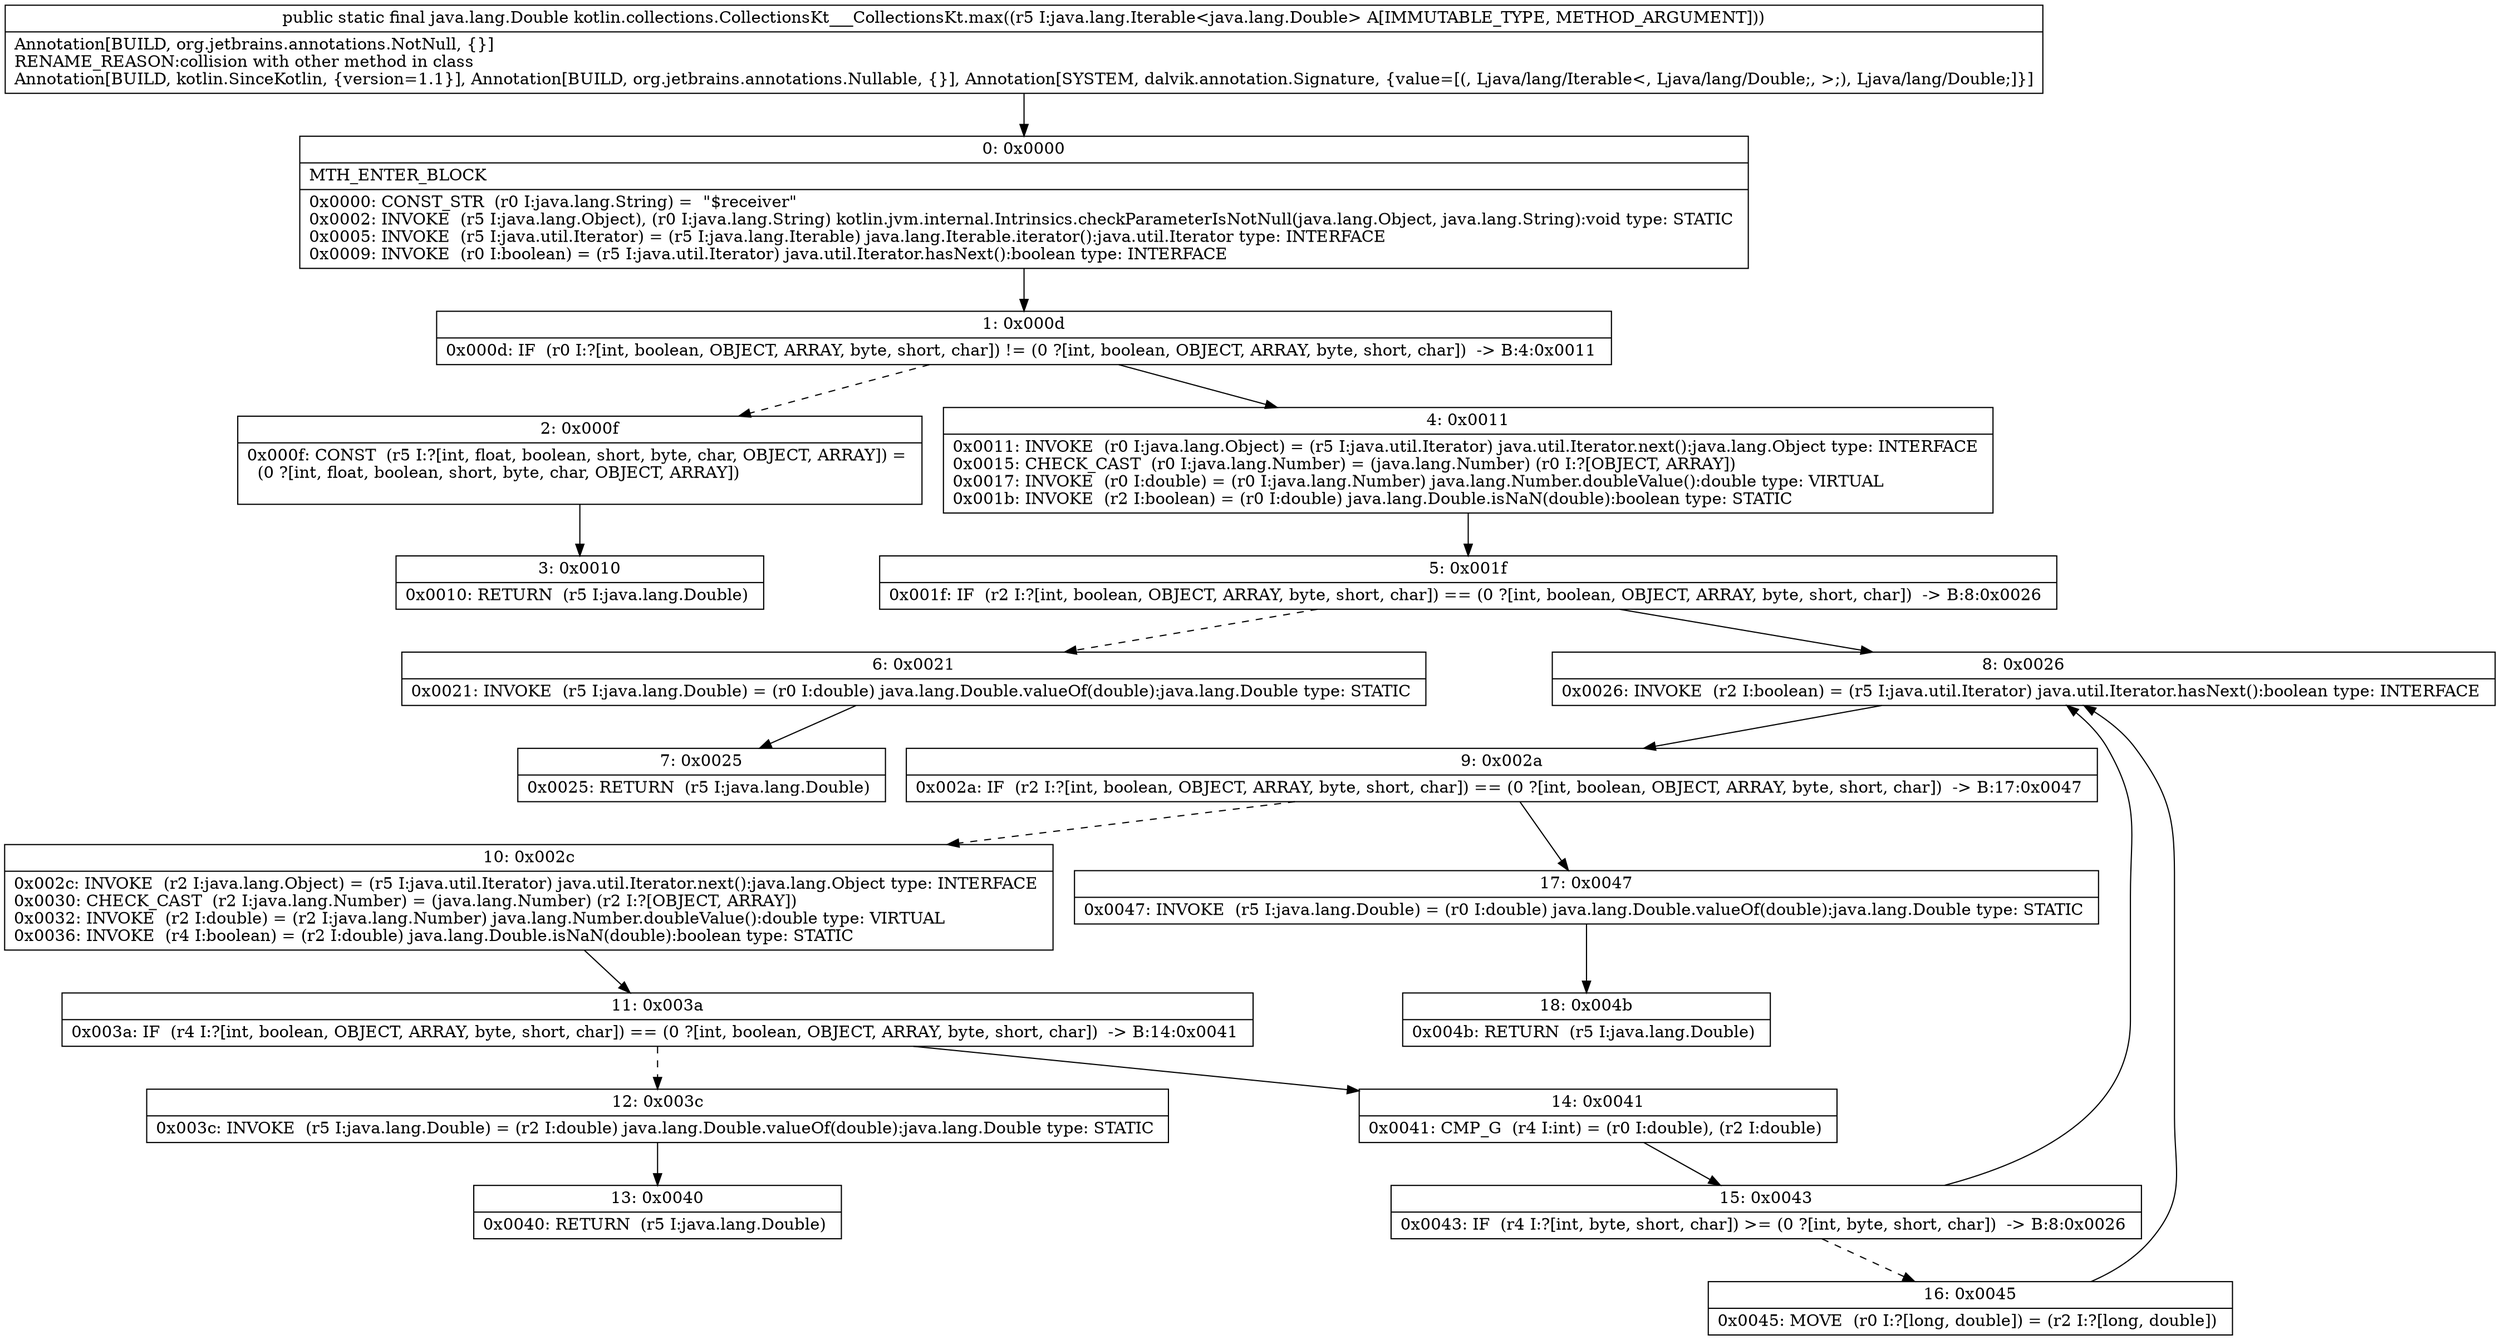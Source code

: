 digraph "CFG forkotlin.collections.CollectionsKt___CollectionsKt.max(Ljava\/lang\/Iterable;)Ljava\/lang\/Double;" {
Node_0 [shape=record,label="{0\:\ 0x0000|MTH_ENTER_BLOCK\l|0x0000: CONST_STR  (r0 I:java.lang.String) =  \"$receiver\" \l0x0002: INVOKE  (r5 I:java.lang.Object), (r0 I:java.lang.String) kotlin.jvm.internal.Intrinsics.checkParameterIsNotNull(java.lang.Object, java.lang.String):void type: STATIC \l0x0005: INVOKE  (r5 I:java.util.Iterator) = (r5 I:java.lang.Iterable) java.lang.Iterable.iterator():java.util.Iterator type: INTERFACE \l0x0009: INVOKE  (r0 I:boolean) = (r5 I:java.util.Iterator) java.util.Iterator.hasNext():boolean type: INTERFACE \l}"];
Node_1 [shape=record,label="{1\:\ 0x000d|0x000d: IF  (r0 I:?[int, boolean, OBJECT, ARRAY, byte, short, char]) != (0 ?[int, boolean, OBJECT, ARRAY, byte, short, char])  \-\> B:4:0x0011 \l}"];
Node_2 [shape=record,label="{2\:\ 0x000f|0x000f: CONST  (r5 I:?[int, float, boolean, short, byte, char, OBJECT, ARRAY]) = \l  (0 ?[int, float, boolean, short, byte, char, OBJECT, ARRAY])\l \l}"];
Node_3 [shape=record,label="{3\:\ 0x0010|0x0010: RETURN  (r5 I:java.lang.Double) \l}"];
Node_4 [shape=record,label="{4\:\ 0x0011|0x0011: INVOKE  (r0 I:java.lang.Object) = (r5 I:java.util.Iterator) java.util.Iterator.next():java.lang.Object type: INTERFACE \l0x0015: CHECK_CAST  (r0 I:java.lang.Number) = (java.lang.Number) (r0 I:?[OBJECT, ARRAY]) \l0x0017: INVOKE  (r0 I:double) = (r0 I:java.lang.Number) java.lang.Number.doubleValue():double type: VIRTUAL \l0x001b: INVOKE  (r2 I:boolean) = (r0 I:double) java.lang.Double.isNaN(double):boolean type: STATIC \l}"];
Node_5 [shape=record,label="{5\:\ 0x001f|0x001f: IF  (r2 I:?[int, boolean, OBJECT, ARRAY, byte, short, char]) == (0 ?[int, boolean, OBJECT, ARRAY, byte, short, char])  \-\> B:8:0x0026 \l}"];
Node_6 [shape=record,label="{6\:\ 0x0021|0x0021: INVOKE  (r5 I:java.lang.Double) = (r0 I:double) java.lang.Double.valueOf(double):java.lang.Double type: STATIC \l}"];
Node_7 [shape=record,label="{7\:\ 0x0025|0x0025: RETURN  (r5 I:java.lang.Double) \l}"];
Node_8 [shape=record,label="{8\:\ 0x0026|0x0026: INVOKE  (r2 I:boolean) = (r5 I:java.util.Iterator) java.util.Iterator.hasNext():boolean type: INTERFACE \l}"];
Node_9 [shape=record,label="{9\:\ 0x002a|0x002a: IF  (r2 I:?[int, boolean, OBJECT, ARRAY, byte, short, char]) == (0 ?[int, boolean, OBJECT, ARRAY, byte, short, char])  \-\> B:17:0x0047 \l}"];
Node_10 [shape=record,label="{10\:\ 0x002c|0x002c: INVOKE  (r2 I:java.lang.Object) = (r5 I:java.util.Iterator) java.util.Iterator.next():java.lang.Object type: INTERFACE \l0x0030: CHECK_CAST  (r2 I:java.lang.Number) = (java.lang.Number) (r2 I:?[OBJECT, ARRAY]) \l0x0032: INVOKE  (r2 I:double) = (r2 I:java.lang.Number) java.lang.Number.doubleValue():double type: VIRTUAL \l0x0036: INVOKE  (r4 I:boolean) = (r2 I:double) java.lang.Double.isNaN(double):boolean type: STATIC \l}"];
Node_11 [shape=record,label="{11\:\ 0x003a|0x003a: IF  (r4 I:?[int, boolean, OBJECT, ARRAY, byte, short, char]) == (0 ?[int, boolean, OBJECT, ARRAY, byte, short, char])  \-\> B:14:0x0041 \l}"];
Node_12 [shape=record,label="{12\:\ 0x003c|0x003c: INVOKE  (r5 I:java.lang.Double) = (r2 I:double) java.lang.Double.valueOf(double):java.lang.Double type: STATIC \l}"];
Node_13 [shape=record,label="{13\:\ 0x0040|0x0040: RETURN  (r5 I:java.lang.Double) \l}"];
Node_14 [shape=record,label="{14\:\ 0x0041|0x0041: CMP_G  (r4 I:int) = (r0 I:double), (r2 I:double) \l}"];
Node_15 [shape=record,label="{15\:\ 0x0043|0x0043: IF  (r4 I:?[int, byte, short, char]) \>= (0 ?[int, byte, short, char])  \-\> B:8:0x0026 \l}"];
Node_16 [shape=record,label="{16\:\ 0x0045|0x0045: MOVE  (r0 I:?[long, double]) = (r2 I:?[long, double]) \l}"];
Node_17 [shape=record,label="{17\:\ 0x0047|0x0047: INVOKE  (r5 I:java.lang.Double) = (r0 I:double) java.lang.Double.valueOf(double):java.lang.Double type: STATIC \l}"];
Node_18 [shape=record,label="{18\:\ 0x004b|0x004b: RETURN  (r5 I:java.lang.Double) \l}"];
MethodNode[shape=record,label="{public static final java.lang.Double kotlin.collections.CollectionsKt___CollectionsKt.max((r5 I:java.lang.Iterable\<java.lang.Double\> A[IMMUTABLE_TYPE, METHOD_ARGUMENT]))  | Annotation[BUILD, org.jetbrains.annotations.NotNull, \{\}]\lRENAME_REASON:collision with other method in class\lAnnotation[BUILD, kotlin.SinceKotlin, \{version=1.1\}], Annotation[BUILD, org.jetbrains.annotations.Nullable, \{\}], Annotation[SYSTEM, dalvik.annotation.Signature, \{value=[(, Ljava\/lang\/Iterable\<, Ljava\/lang\/Double;, \>;), Ljava\/lang\/Double;]\}]\l}"];
MethodNode -> Node_0;
Node_0 -> Node_1;
Node_1 -> Node_2[style=dashed];
Node_1 -> Node_4;
Node_2 -> Node_3;
Node_4 -> Node_5;
Node_5 -> Node_6[style=dashed];
Node_5 -> Node_8;
Node_6 -> Node_7;
Node_8 -> Node_9;
Node_9 -> Node_10[style=dashed];
Node_9 -> Node_17;
Node_10 -> Node_11;
Node_11 -> Node_12[style=dashed];
Node_11 -> Node_14;
Node_12 -> Node_13;
Node_14 -> Node_15;
Node_15 -> Node_8;
Node_15 -> Node_16[style=dashed];
Node_16 -> Node_8;
Node_17 -> Node_18;
}

